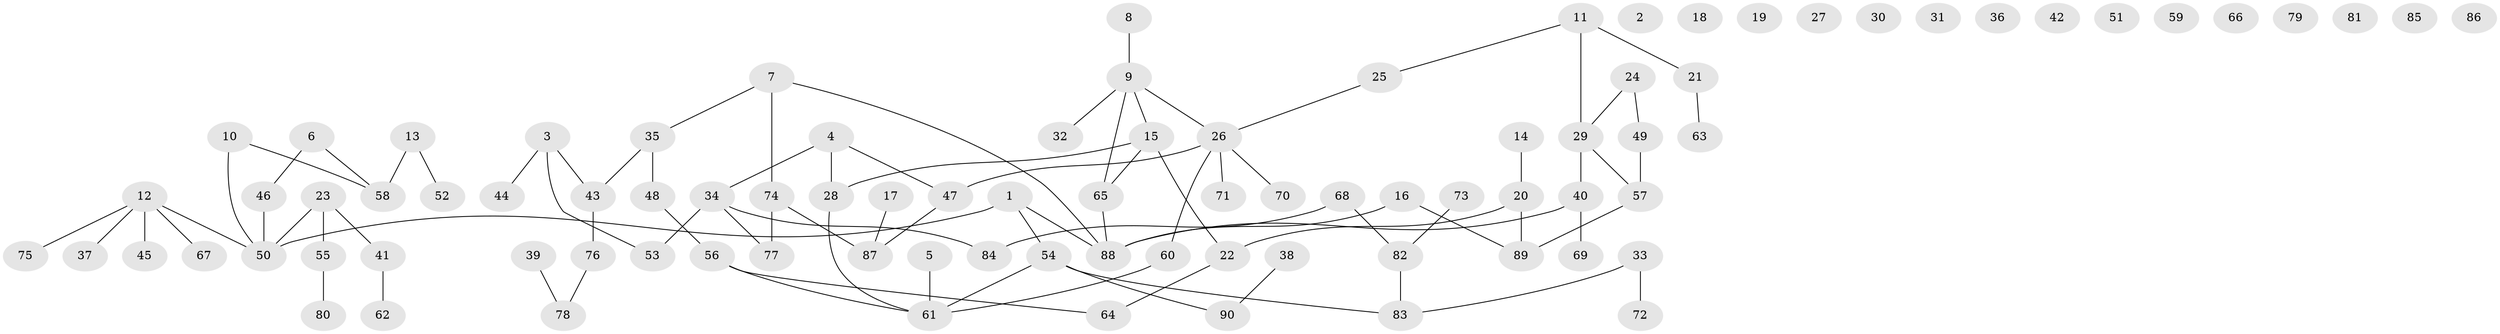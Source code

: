 // Generated by graph-tools (version 1.1) at 2025/25/03/09/25 03:25:13]
// undirected, 90 vertices, 89 edges
graph export_dot {
graph [start="1"]
  node [color=gray90,style=filled];
  1;
  2;
  3;
  4;
  5;
  6;
  7;
  8;
  9;
  10;
  11;
  12;
  13;
  14;
  15;
  16;
  17;
  18;
  19;
  20;
  21;
  22;
  23;
  24;
  25;
  26;
  27;
  28;
  29;
  30;
  31;
  32;
  33;
  34;
  35;
  36;
  37;
  38;
  39;
  40;
  41;
  42;
  43;
  44;
  45;
  46;
  47;
  48;
  49;
  50;
  51;
  52;
  53;
  54;
  55;
  56;
  57;
  58;
  59;
  60;
  61;
  62;
  63;
  64;
  65;
  66;
  67;
  68;
  69;
  70;
  71;
  72;
  73;
  74;
  75;
  76;
  77;
  78;
  79;
  80;
  81;
  82;
  83;
  84;
  85;
  86;
  87;
  88;
  89;
  90;
  1 -- 50;
  1 -- 54;
  1 -- 88;
  3 -- 43;
  3 -- 44;
  3 -- 53;
  4 -- 28;
  4 -- 34;
  4 -- 47;
  5 -- 61;
  6 -- 46;
  6 -- 58;
  7 -- 35;
  7 -- 74;
  7 -- 88;
  8 -- 9;
  9 -- 15;
  9 -- 26;
  9 -- 32;
  9 -- 65;
  10 -- 50;
  10 -- 58;
  11 -- 21;
  11 -- 25;
  11 -- 29;
  12 -- 37;
  12 -- 45;
  12 -- 50;
  12 -- 67;
  12 -- 75;
  13 -- 52;
  13 -- 58;
  14 -- 20;
  15 -- 22;
  15 -- 28;
  15 -- 65;
  16 -- 88;
  16 -- 89;
  17 -- 87;
  20 -- 22;
  20 -- 89;
  21 -- 63;
  22 -- 64;
  23 -- 41;
  23 -- 50;
  23 -- 55;
  24 -- 29;
  24 -- 49;
  25 -- 26;
  26 -- 47;
  26 -- 60;
  26 -- 70;
  26 -- 71;
  28 -- 61;
  29 -- 40;
  29 -- 57;
  33 -- 72;
  33 -- 83;
  34 -- 53;
  34 -- 77;
  34 -- 84;
  35 -- 43;
  35 -- 48;
  38 -- 90;
  39 -- 78;
  40 -- 69;
  40 -- 88;
  41 -- 62;
  43 -- 76;
  46 -- 50;
  47 -- 87;
  48 -- 56;
  49 -- 57;
  54 -- 61;
  54 -- 83;
  54 -- 90;
  55 -- 80;
  56 -- 61;
  56 -- 64;
  57 -- 89;
  60 -- 61;
  65 -- 88;
  68 -- 82;
  68 -- 84;
  73 -- 82;
  74 -- 77;
  74 -- 87;
  76 -- 78;
  82 -- 83;
}

